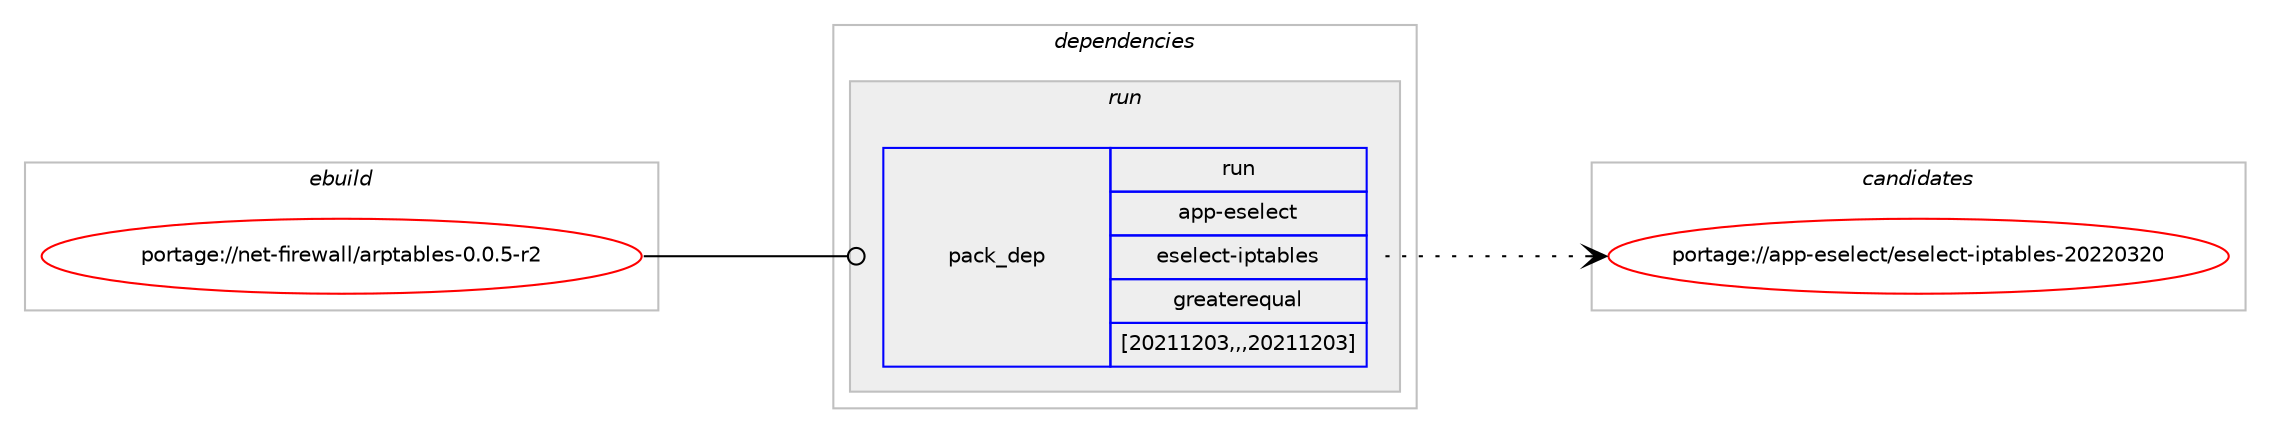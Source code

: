 digraph prolog {

# *************
# Graph options
# *************

newrank=true;
concentrate=true;
compound=true;
graph [rankdir=LR,fontname=Helvetica,fontsize=10,ranksep=1.5];#, ranksep=2.5, nodesep=0.2];
edge  [arrowhead=vee];
node  [fontname=Helvetica,fontsize=10];

# **********
# The ebuild
# **********

subgraph cluster_leftcol {
color=gray;
label=<<i>ebuild</i>>;
id [label="portage://net-firewall/arptables-0.0.5-r2", color=red, width=4, href="../net-firewall/arptables-0.0.5-r2.svg"];
}

# ****************
# The dependencies
# ****************

subgraph cluster_midcol {
color=gray;
label=<<i>dependencies</i>>;
subgraph cluster_compile {
fillcolor="#eeeeee";
style=filled;
label=<<i>compile</i>>;
}
subgraph cluster_compileandrun {
fillcolor="#eeeeee";
style=filled;
label=<<i>compile and run</i>>;
}
subgraph cluster_run {
fillcolor="#eeeeee";
style=filled;
label=<<i>run</i>>;
subgraph pack253940 {
dependency346420 [label=<<TABLE BORDER="0" CELLBORDER="1" CELLSPACING="0" CELLPADDING="4" WIDTH="220"><TR><TD ROWSPAN="6" CELLPADDING="30">pack_dep</TD></TR><TR><TD WIDTH="110">run</TD></TR><TR><TD>app-eselect</TD></TR><TR><TD>eselect-iptables</TD></TR><TR><TD>greaterequal</TD></TR><TR><TD>[20211203,,,20211203]</TD></TR></TABLE>>, shape=none, color=blue];
}
id:e -> dependency346420:w [weight=20,style="solid",arrowhead="odot"];
}
}

# **************
# The candidates
# **************

subgraph cluster_choices {
rank=same;
color=gray;
label=<<i>candidates</i>>;

subgraph choice253940 {
color=black;
nodesep=1;
choice9711211245101115101108101991164710111510110810199116451051121169798108101115455048505048515048 [label="portage://app-eselect/eselect-iptables-20220320", color=red, width=4,href="../app-eselect/eselect-iptables-20220320.svg"];
dependency346420:e -> choice9711211245101115101108101991164710111510110810199116451051121169798108101115455048505048515048:w [style=dotted,weight="100"];
}
}

}
